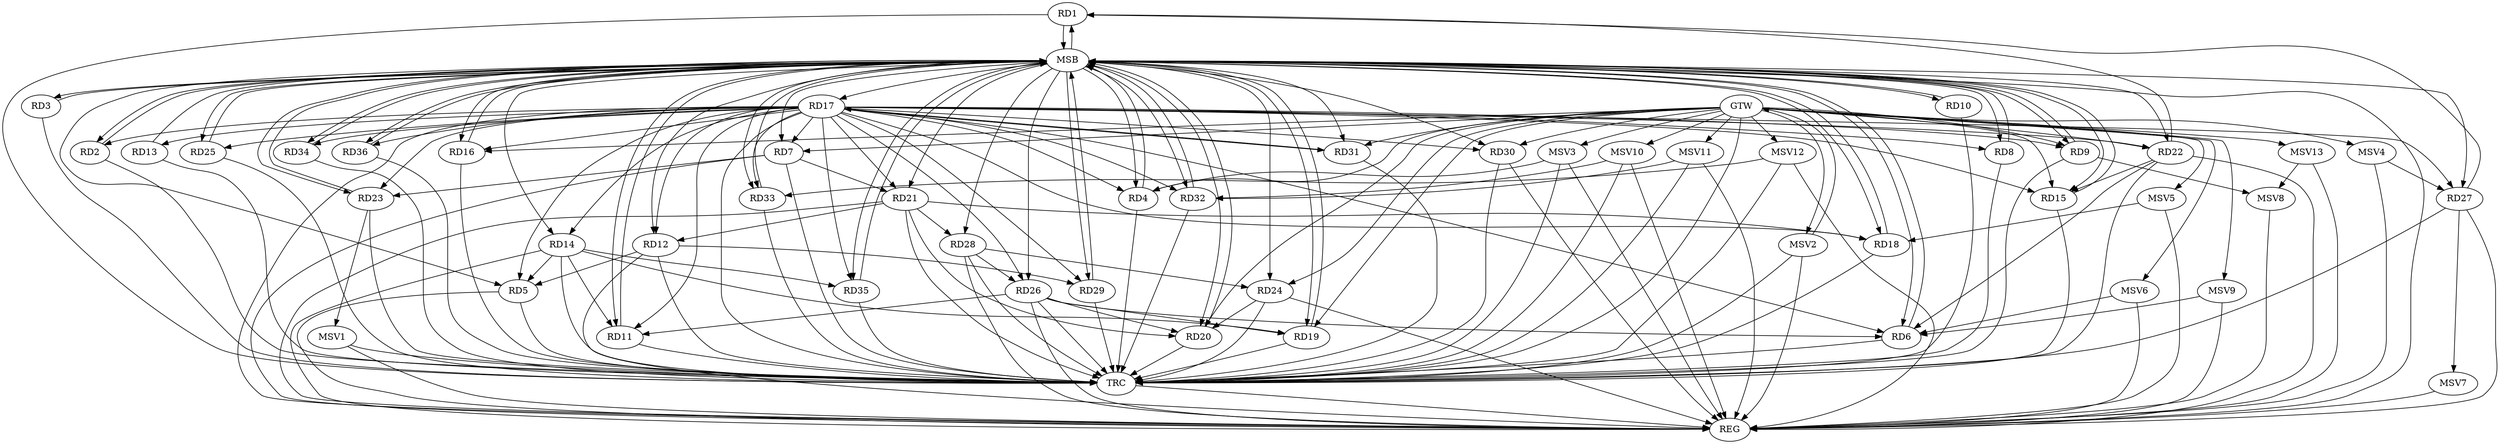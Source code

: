 strict digraph G {
  RD1 [ label="RD1" ];
  RD2 [ label="RD2" ];
  RD3 [ label="RD3" ];
  RD4 [ label="RD4" ];
  RD5 [ label="RD5" ];
  RD6 [ label="RD6" ];
  RD7 [ label="RD7" ];
  RD8 [ label="RD8" ];
  RD9 [ label="RD9" ];
  RD10 [ label="RD10" ];
  RD11 [ label="RD11" ];
  RD12 [ label="RD12" ];
  RD13 [ label="RD13" ];
  RD14 [ label="RD14" ];
  RD15 [ label="RD15" ];
  RD16 [ label="RD16" ];
  RD17 [ label="RD17" ];
  RD18 [ label="RD18" ];
  RD19 [ label="RD19" ];
  RD20 [ label="RD20" ];
  RD21 [ label="RD21" ];
  RD22 [ label="RD22" ];
  RD23 [ label="RD23" ];
  RD24 [ label="RD24" ];
  RD25 [ label="RD25" ];
  RD26 [ label="RD26" ];
  RD27 [ label="RD27" ];
  RD28 [ label="RD28" ];
  RD29 [ label="RD29" ];
  RD30 [ label="RD30" ];
  RD31 [ label="RD31" ];
  RD32 [ label="RD32" ];
  RD33 [ label="RD33" ];
  RD34 [ label="RD34" ];
  RD35 [ label="RD35" ];
  RD36 [ label="RD36" ];
  GTW [ label="GTW" ];
  REG [ label="REG" ];
  MSB [ label="MSB" ];
  TRC [ label="TRC" ];
  MSV1 [ label="MSV1" ];
  MSV2 [ label="MSV2" ];
  MSV3 [ label="MSV3" ];
  MSV4 [ label="MSV4" ];
  MSV5 [ label="MSV5" ];
  MSV6 [ label="MSV6" ];
  MSV7 [ label="MSV7" ];
  MSV8 [ label="MSV8" ];
  MSV9 [ label="MSV9" ];
  MSV10 [ label="MSV10" ];
  MSV11 [ label="MSV11" ];
  MSV12 [ label="MSV12" ];
  MSV13 [ label="MSV13" ];
  RD22 -> RD1;
  RD27 -> RD1;
  RD12 -> RD5;
  RD14 -> RD5;
  RD22 -> RD6;
  RD26 -> RD6;
  RD7 -> RD21;
  RD7 -> RD23;
  RD17 -> RD9;
  RD14 -> RD11;
  RD17 -> RD11;
  RD26 -> RD11;
  RD17 -> RD12;
  RD21 -> RD12;
  RD12 -> RD29;
  RD17 -> RD13;
  RD14 -> RD19;
  RD14 -> RD35;
  RD22 -> RD15;
  RD17 -> RD27;
  RD17 -> RD30;
  RD31 -> RD17;
  RD21 -> RD18;
  RD26 -> RD19;
  RD21 -> RD20;
  RD24 -> RD20;
  RD26 -> RD20;
  RD21 -> RD28;
  RD28 -> RD24;
  RD28 -> RD26;
  GTW -> RD4;
  GTW -> RD24;
  GTW -> RD16;
  GTW -> RD19;
  GTW -> RD31;
  GTW -> RD30;
  GTW -> RD22;
  GTW -> RD15;
  GTW -> RD20;
  GTW -> RD9;
  GTW -> RD7;
  RD5 -> REG;
  RD7 -> REG;
  RD12 -> REG;
  RD14 -> REG;
  RD17 -> REG;
  RD21 -> REG;
  RD22 -> REG;
  RD24 -> REG;
  RD26 -> REG;
  RD27 -> REG;
  RD28 -> REG;
  RD30 -> REG;
  RD1 -> MSB;
  MSB -> RD21;
  MSB -> RD29;
  MSB -> REG;
  RD2 -> MSB;
  MSB -> RD4;
  MSB -> RD9;
  MSB -> RD27;
  MSB -> RD34;
  RD3 -> MSB;
  MSB -> RD2;
  MSB -> RD6;
  MSB -> RD10;
  MSB -> RD15;
  RD4 -> MSB;
  MSB -> RD11;
  MSB -> RD24;
  MSB -> RD33;
  RD6 -> MSB;
  MSB -> RD1;
  MSB -> RD23;
  RD8 -> MSB;
  MSB -> RD7;
  RD9 -> MSB;
  RD10 -> MSB;
  MSB -> RD35;
  MSB -> RD36;
  RD11 -> MSB;
  MSB -> RD14;
  MSB -> RD19;
  MSB -> RD20;
  MSB -> RD22;
  MSB -> RD26;
  MSB -> RD31;
  MSB -> RD32;
  RD13 -> MSB;
  RD15 -> MSB;
  MSB -> RD16;
  MSB -> RD17;
  MSB -> RD30;
  RD16 -> MSB;
  RD18 -> MSB;
  MSB -> RD3;
  RD19 -> MSB;
  RD20 -> MSB;
  MSB -> RD18;
  RD23 -> MSB;
  MSB -> RD12;
  MSB -> RD25;
  RD25 -> MSB;
  RD29 -> MSB;
  RD32 -> MSB;
  MSB -> RD28;
  RD33 -> MSB;
  RD34 -> MSB;
  RD35 -> MSB;
  RD36 -> MSB;
  MSB -> RD5;
  MSB -> RD8;
  RD1 -> TRC;
  RD2 -> TRC;
  RD3 -> TRC;
  RD4 -> TRC;
  RD5 -> TRC;
  RD6 -> TRC;
  RD7 -> TRC;
  RD8 -> TRC;
  RD9 -> TRC;
  RD10 -> TRC;
  RD11 -> TRC;
  RD12 -> TRC;
  RD13 -> TRC;
  RD14 -> TRC;
  RD15 -> TRC;
  RD16 -> TRC;
  RD17 -> TRC;
  RD18 -> TRC;
  RD19 -> TRC;
  RD20 -> TRC;
  RD21 -> TRC;
  RD22 -> TRC;
  RD23 -> TRC;
  RD24 -> TRC;
  RD25 -> TRC;
  RD26 -> TRC;
  RD27 -> TRC;
  RD28 -> TRC;
  RD29 -> TRC;
  RD30 -> TRC;
  RD31 -> TRC;
  RD32 -> TRC;
  RD33 -> TRC;
  RD34 -> TRC;
  RD35 -> TRC;
  RD36 -> TRC;
  GTW -> TRC;
  TRC -> REG;
  RD17 -> RD8;
  RD17 -> RD34;
  RD17 -> RD4;
  RD17 -> RD14;
  RD17 -> RD5;
  RD17 -> RD25;
  RD17 -> RD21;
  RD17 -> RD15;
  RD17 -> RD31;
  RD17 -> RD7;
  RD17 -> RD16;
  RD17 -> RD36;
  RD17 -> RD6;
  RD17 -> RD35;
  RD17 -> RD2;
  RD17 -> RD22;
  RD17 -> RD18;
  RD17 -> RD26;
  RD17 -> RD33;
  RD17 -> RD32;
  RD17 -> RD23;
  RD17 -> RD29;
  RD23 -> MSV1;
  MSV1 -> REG;
  MSV1 -> TRC;
  MSV2 -> GTW;
  GTW -> MSV2;
  MSV2 -> REG;
  MSV2 -> TRC;
  MSV3 -> RD4;
  GTW -> MSV3;
  MSV3 -> REG;
  MSV3 -> TRC;
  MSV4 -> RD27;
  GTW -> MSV4;
  MSV4 -> REG;
  MSV5 -> RD18;
  GTW -> MSV5;
  MSV5 -> REG;
  MSV6 -> RD6;
  GTW -> MSV6;
  MSV6 -> REG;
  RD27 -> MSV7;
  MSV7 -> REG;
  RD9 -> MSV8;
  MSV8 -> REG;
  MSV9 -> RD6;
  GTW -> MSV9;
  MSV9 -> REG;
  MSV10 -> RD32;
  GTW -> MSV10;
  MSV10 -> REG;
  MSV10 -> TRC;
  MSV11 -> RD32;
  GTW -> MSV11;
  MSV11 -> REG;
  MSV11 -> TRC;
  MSV12 -> RD33;
  GTW -> MSV12;
  MSV12 -> REG;
  MSV12 -> TRC;
  MSV13 -> MSV8;
  GTW -> MSV13;
  MSV13 -> REG;
}
